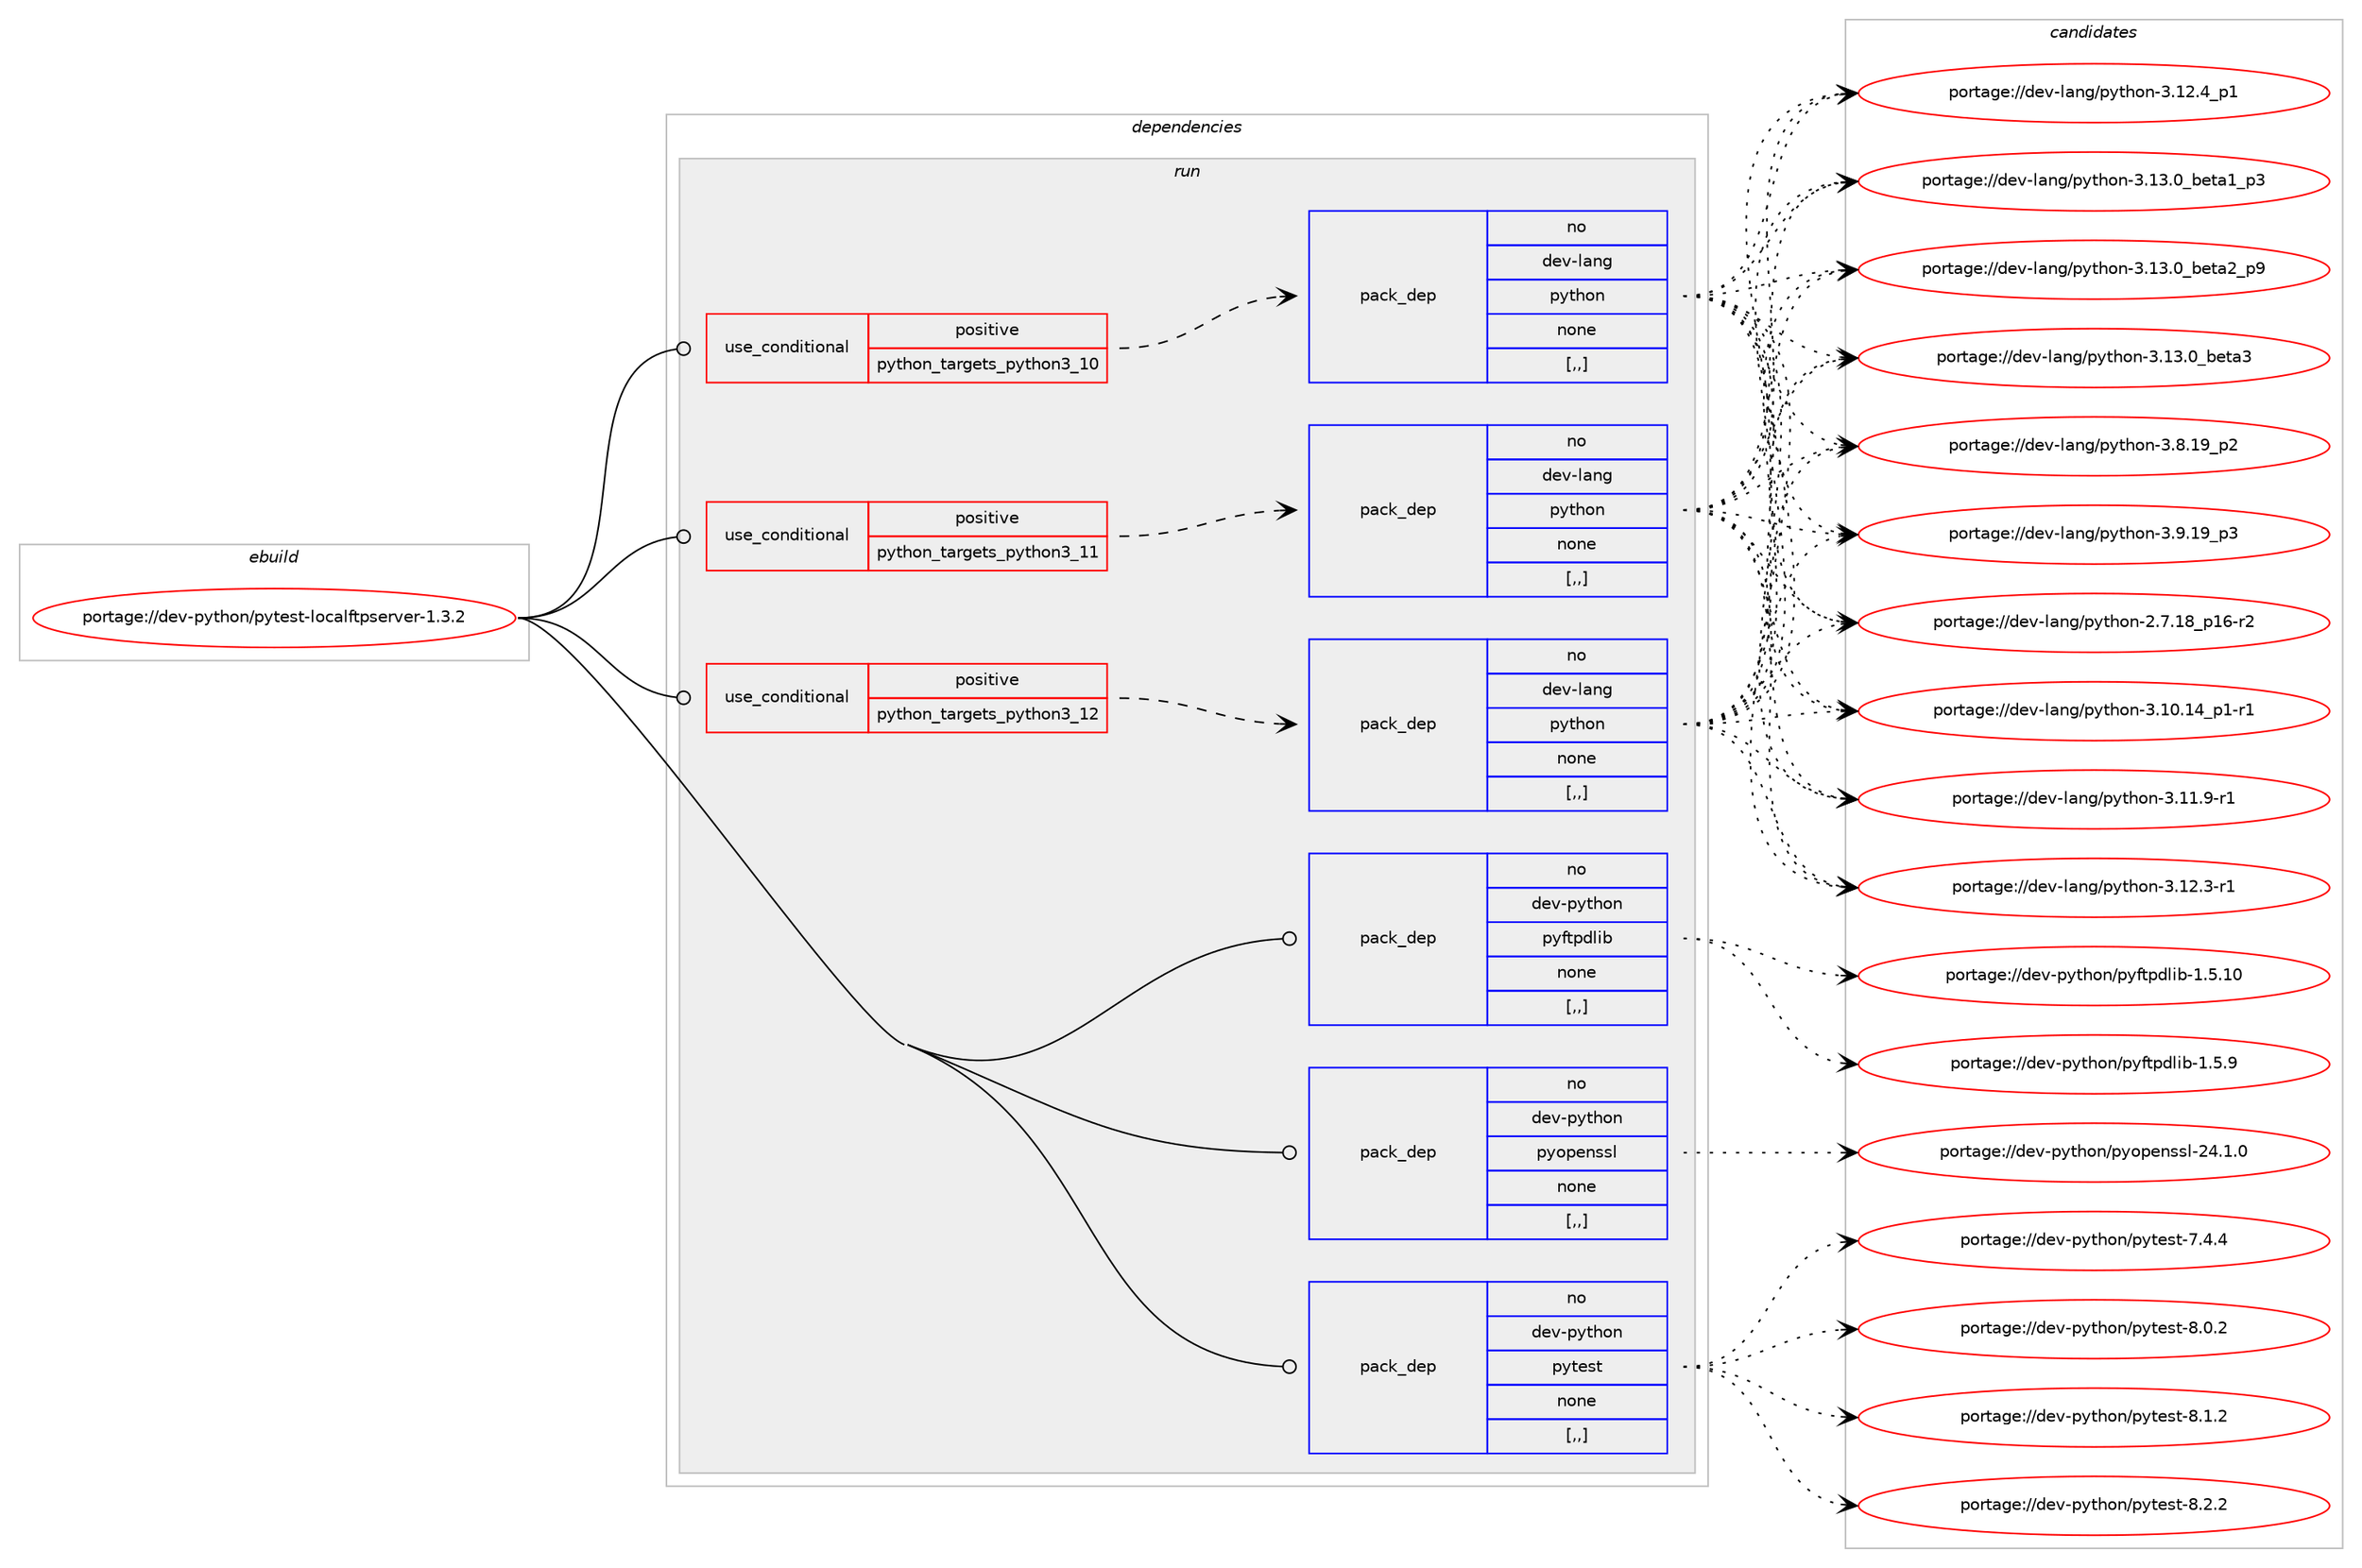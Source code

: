 digraph prolog {

# *************
# Graph options
# *************

newrank=true;
concentrate=true;
compound=true;
graph [rankdir=LR,fontname=Helvetica,fontsize=10,ranksep=1.5];#, ranksep=2.5, nodesep=0.2];
edge  [arrowhead=vee];
node  [fontname=Helvetica,fontsize=10];

# **********
# The ebuild
# **********

subgraph cluster_leftcol {
color=gray;
rank=same;
label=<<i>ebuild</i>>;
id [label="portage://dev-python/pytest-localftpserver-1.3.2", color=red, width=4, href="../dev-python/pytest-localftpserver-1.3.2.svg"];
}

# ****************
# The dependencies
# ****************

subgraph cluster_midcol {
color=gray;
label=<<i>dependencies</i>>;
subgraph cluster_compile {
fillcolor="#eeeeee";
style=filled;
label=<<i>compile</i>>;
}
subgraph cluster_compileandrun {
fillcolor="#eeeeee";
style=filled;
label=<<i>compile and run</i>>;
}
subgraph cluster_run {
fillcolor="#eeeeee";
style=filled;
label=<<i>run</i>>;
subgraph cond36774 {
dependency155277 [label=<<TABLE BORDER="0" CELLBORDER="1" CELLSPACING="0" CELLPADDING="4"><TR><TD ROWSPAN="3" CELLPADDING="10">use_conditional</TD></TR><TR><TD>positive</TD></TR><TR><TD>python_targets_python3_10</TD></TR></TABLE>>, shape=none, color=red];
subgraph pack117268 {
dependency155278 [label=<<TABLE BORDER="0" CELLBORDER="1" CELLSPACING="0" CELLPADDING="4" WIDTH="220"><TR><TD ROWSPAN="6" CELLPADDING="30">pack_dep</TD></TR><TR><TD WIDTH="110">no</TD></TR><TR><TD>dev-lang</TD></TR><TR><TD>python</TD></TR><TR><TD>none</TD></TR><TR><TD>[,,]</TD></TR></TABLE>>, shape=none, color=blue];
}
dependency155277:e -> dependency155278:w [weight=20,style="dashed",arrowhead="vee"];
}
id:e -> dependency155277:w [weight=20,style="solid",arrowhead="odot"];
subgraph cond36775 {
dependency155279 [label=<<TABLE BORDER="0" CELLBORDER="1" CELLSPACING="0" CELLPADDING="4"><TR><TD ROWSPAN="3" CELLPADDING="10">use_conditional</TD></TR><TR><TD>positive</TD></TR><TR><TD>python_targets_python3_11</TD></TR></TABLE>>, shape=none, color=red];
subgraph pack117269 {
dependency155280 [label=<<TABLE BORDER="0" CELLBORDER="1" CELLSPACING="0" CELLPADDING="4" WIDTH="220"><TR><TD ROWSPAN="6" CELLPADDING="30">pack_dep</TD></TR><TR><TD WIDTH="110">no</TD></TR><TR><TD>dev-lang</TD></TR><TR><TD>python</TD></TR><TR><TD>none</TD></TR><TR><TD>[,,]</TD></TR></TABLE>>, shape=none, color=blue];
}
dependency155279:e -> dependency155280:w [weight=20,style="dashed",arrowhead="vee"];
}
id:e -> dependency155279:w [weight=20,style="solid",arrowhead="odot"];
subgraph cond36776 {
dependency155281 [label=<<TABLE BORDER="0" CELLBORDER="1" CELLSPACING="0" CELLPADDING="4"><TR><TD ROWSPAN="3" CELLPADDING="10">use_conditional</TD></TR><TR><TD>positive</TD></TR><TR><TD>python_targets_python3_12</TD></TR></TABLE>>, shape=none, color=red];
subgraph pack117270 {
dependency155282 [label=<<TABLE BORDER="0" CELLBORDER="1" CELLSPACING="0" CELLPADDING="4" WIDTH="220"><TR><TD ROWSPAN="6" CELLPADDING="30">pack_dep</TD></TR><TR><TD WIDTH="110">no</TD></TR><TR><TD>dev-lang</TD></TR><TR><TD>python</TD></TR><TR><TD>none</TD></TR><TR><TD>[,,]</TD></TR></TABLE>>, shape=none, color=blue];
}
dependency155281:e -> dependency155282:w [weight=20,style="dashed",arrowhead="vee"];
}
id:e -> dependency155281:w [weight=20,style="solid",arrowhead="odot"];
subgraph pack117271 {
dependency155283 [label=<<TABLE BORDER="0" CELLBORDER="1" CELLSPACING="0" CELLPADDING="4" WIDTH="220"><TR><TD ROWSPAN="6" CELLPADDING="30">pack_dep</TD></TR><TR><TD WIDTH="110">no</TD></TR><TR><TD>dev-python</TD></TR><TR><TD>pyftpdlib</TD></TR><TR><TD>none</TD></TR><TR><TD>[,,]</TD></TR></TABLE>>, shape=none, color=blue];
}
id:e -> dependency155283:w [weight=20,style="solid",arrowhead="odot"];
subgraph pack117272 {
dependency155284 [label=<<TABLE BORDER="0" CELLBORDER="1" CELLSPACING="0" CELLPADDING="4" WIDTH="220"><TR><TD ROWSPAN="6" CELLPADDING="30">pack_dep</TD></TR><TR><TD WIDTH="110">no</TD></TR><TR><TD>dev-python</TD></TR><TR><TD>pyopenssl</TD></TR><TR><TD>none</TD></TR><TR><TD>[,,]</TD></TR></TABLE>>, shape=none, color=blue];
}
id:e -> dependency155284:w [weight=20,style="solid",arrowhead="odot"];
subgraph pack117273 {
dependency155285 [label=<<TABLE BORDER="0" CELLBORDER="1" CELLSPACING="0" CELLPADDING="4" WIDTH="220"><TR><TD ROWSPAN="6" CELLPADDING="30">pack_dep</TD></TR><TR><TD WIDTH="110">no</TD></TR><TR><TD>dev-python</TD></TR><TR><TD>pytest</TD></TR><TR><TD>none</TD></TR><TR><TD>[,,]</TD></TR></TABLE>>, shape=none, color=blue];
}
id:e -> dependency155285:w [weight=20,style="solid",arrowhead="odot"];
}
}

# **************
# The candidates
# **************

subgraph cluster_choices {
rank=same;
color=gray;
label=<<i>candidates</i>>;

subgraph choice117268 {
color=black;
nodesep=1;
choice100101118451089711010347112121116104111110455046554649569511249544511450 [label="portage://dev-lang/python-2.7.18_p16-r2", color=red, width=4,href="../dev-lang/python-2.7.18_p16-r2.svg"];
choice100101118451089711010347112121116104111110455146494846495295112494511449 [label="portage://dev-lang/python-3.10.14_p1-r1", color=red, width=4,href="../dev-lang/python-3.10.14_p1-r1.svg"];
choice100101118451089711010347112121116104111110455146494946574511449 [label="portage://dev-lang/python-3.11.9-r1", color=red, width=4,href="../dev-lang/python-3.11.9-r1.svg"];
choice100101118451089711010347112121116104111110455146495046514511449 [label="portage://dev-lang/python-3.12.3-r1", color=red, width=4,href="../dev-lang/python-3.12.3-r1.svg"];
choice100101118451089711010347112121116104111110455146495046529511249 [label="portage://dev-lang/python-3.12.4_p1", color=red, width=4,href="../dev-lang/python-3.12.4_p1.svg"];
choice10010111845108971101034711212111610411111045514649514648959810111697499511251 [label="portage://dev-lang/python-3.13.0_beta1_p3", color=red, width=4,href="../dev-lang/python-3.13.0_beta1_p3.svg"];
choice10010111845108971101034711212111610411111045514649514648959810111697509511257 [label="portage://dev-lang/python-3.13.0_beta2_p9", color=red, width=4,href="../dev-lang/python-3.13.0_beta2_p9.svg"];
choice1001011184510897110103471121211161041111104551464951464895981011169751 [label="portage://dev-lang/python-3.13.0_beta3", color=red, width=4,href="../dev-lang/python-3.13.0_beta3.svg"];
choice100101118451089711010347112121116104111110455146564649579511250 [label="portage://dev-lang/python-3.8.19_p2", color=red, width=4,href="../dev-lang/python-3.8.19_p2.svg"];
choice100101118451089711010347112121116104111110455146574649579511251 [label="portage://dev-lang/python-3.9.19_p3", color=red, width=4,href="../dev-lang/python-3.9.19_p3.svg"];
dependency155278:e -> choice100101118451089711010347112121116104111110455046554649569511249544511450:w [style=dotted,weight="100"];
dependency155278:e -> choice100101118451089711010347112121116104111110455146494846495295112494511449:w [style=dotted,weight="100"];
dependency155278:e -> choice100101118451089711010347112121116104111110455146494946574511449:w [style=dotted,weight="100"];
dependency155278:e -> choice100101118451089711010347112121116104111110455146495046514511449:w [style=dotted,weight="100"];
dependency155278:e -> choice100101118451089711010347112121116104111110455146495046529511249:w [style=dotted,weight="100"];
dependency155278:e -> choice10010111845108971101034711212111610411111045514649514648959810111697499511251:w [style=dotted,weight="100"];
dependency155278:e -> choice10010111845108971101034711212111610411111045514649514648959810111697509511257:w [style=dotted,weight="100"];
dependency155278:e -> choice1001011184510897110103471121211161041111104551464951464895981011169751:w [style=dotted,weight="100"];
dependency155278:e -> choice100101118451089711010347112121116104111110455146564649579511250:w [style=dotted,weight="100"];
dependency155278:e -> choice100101118451089711010347112121116104111110455146574649579511251:w [style=dotted,weight="100"];
}
subgraph choice117269 {
color=black;
nodesep=1;
choice100101118451089711010347112121116104111110455046554649569511249544511450 [label="portage://dev-lang/python-2.7.18_p16-r2", color=red, width=4,href="../dev-lang/python-2.7.18_p16-r2.svg"];
choice100101118451089711010347112121116104111110455146494846495295112494511449 [label="portage://dev-lang/python-3.10.14_p1-r1", color=red, width=4,href="../dev-lang/python-3.10.14_p1-r1.svg"];
choice100101118451089711010347112121116104111110455146494946574511449 [label="portage://dev-lang/python-3.11.9-r1", color=red, width=4,href="../dev-lang/python-3.11.9-r1.svg"];
choice100101118451089711010347112121116104111110455146495046514511449 [label="portage://dev-lang/python-3.12.3-r1", color=red, width=4,href="../dev-lang/python-3.12.3-r1.svg"];
choice100101118451089711010347112121116104111110455146495046529511249 [label="portage://dev-lang/python-3.12.4_p1", color=red, width=4,href="../dev-lang/python-3.12.4_p1.svg"];
choice10010111845108971101034711212111610411111045514649514648959810111697499511251 [label="portage://dev-lang/python-3.13.0_beta1_p3", color=red, width=4,href="../dev-lang/python-3.13.0_beta1_p3.svg"];
choice10010111845108971101034711212111610411111045514649514648959810111697509511257 [label="portage://dev-lang/python-3.13.0_beta2_p9", color=red, width=4,href="../dev-lang/python-3.13.0_beta2_p9.svg"];
choice1001011184510897110103471121211161041111104551464951464895981011169751 [label="portage://dev-lang/python-3.13.0_beta3", color=red, width=4,href="../dev-lang/python-3.13.0_beta3.svg"];
choice100101118451089711010347112121116104111110455146564649579511250 [label="portage://dev-lang/python-3.8.19_p2", color=red, width=4,href="../dev-lang/python-3.8.19_p2.svg"];
choice100101118451089711010347112121116104111110455146574649579511251 [label="portage://dev-lang/python-3.9.19_p3", color=red, width=4,href="../dev-lang/python-3.9.19_p3.svg"];
dependency155280:e -> choice100101118451089711010347112121116104111110455046554649569511249544511450:w [style=dotted,weight="100"];
dependency155280:e -> choice100101118451089711010347112121116104111110455146494846495295112494511449:w [style=dotted,weight="100"];
dependency155280:e -> choice100101118451089711010347112121116104111110455146494946574511449:w [style=dotted,weight="100"];
dependency155280:e -> choice100101118451089711010347112121116104111110455146495046514511449:w [style=dotted,weight="100"];
dependency155280:e -> choice100101118451089711010347112121116104111110455146495046529511249:w [style=dotted,weight="100"];
dependency155280:e -> choice10010111845108971101034711212111610411111045514649514648959810111697499511251:w [style=dotted,weight="100"];
dependency155280:e -> choice10010111845108971101034711212111610411111045514649514648959810111697509511257:w [style=dotted,weight="100"];
dependency155280:e -> choice1001011184510897110103471121211161041111104551464951464895981011169751:w [style=dotted,weight="100"];
dependency155280:e -> choice100101118451089711010347112121116104111110455146564649579511250:w [style=dotted,weight="100"];
dependency155280:e -> choice100101118451089711010347112121116104111110455146574649579511251:w [style=dotted,weight="100"];
}
subgraph choice117270 {
color=black;
nodesep=1;
choice100101118451089711010347112121116104111110455046554649569511249544511450 [label="portage://dev-lang/python-2.7.18_p16-r2", color=red, width=4,href="../dev-lang/python-2.7.18_p16-r2.svg"];
choice100101118451089711010347112121116104111110455146494846495295112494511449 [label="portage://dev-lang/python-3.10.14_p1-r1", color=red, width=4,href="../dev-lang/python-3.10.14_p1-r1.svg"];
choice100101118451089711010347112121116104111110455146494946574511449 [label="portage://dev-lang/python-3.11.9-r1", color=red, width=4,href="../dev-lang/python-3.11.9-r1.svg"];
choice100101118451089711010347112121116104111110455146495046514511449 [label="portage://dev-lang/python-3.12.3-r1", color=red, width=4,href="../dev-lang/python-3.12.3-r1.svg"];
choice100101118451089711010347112121116104111110455146495046529511249 [label="portage://dev-lang/python-3.12.4_p1", color=red, width=4,href="../dev-lang/python-3.12.4_p1.svg"];
choice10010111845108971101034711212111610411111045514649514648959810111697499511251 [label="portage://dev-lang/python-3.13.0_beta1_p3", color=red, width=4,href="../dev-lang/python-3.13.0_beta1_p3.svg"];
choice10010111845108971101034711212111610411111045514649514648959810111697509511257 [label="portage://dev-lang/python-3.13.0_beta2_p9", color=red, width=4,href="../dev-lang/python-3.13.0_beta2_p9.svg"];
choice1001011184510897110103471121211161041111104551464951464895981011169751 [label="portage://dev-lang/python-3.13.0_beta3", color=red, width=4,href="../dev-lang/python-3.13.0_beta3.svg"];
choice100101118451089711010347112121116104111110455146564649579511250 [label="portage://dev-lang/python-3.8.19_p2", color=red, width=4,href="../dev-lang/python-3.8.19_p2.svg"];
choice100101118451089711010347112121116104111110455146574649579511251 [label="portage://dev-lang/python-3.9.19_p3", color=red, width=4,href="../dev-lang/python-3.9.19_p3.svg"];
dependency155282:e -> choice100101118451089711010347112121116104111110455046554649569511249544511450:w [style=dotted,weight="100"];
dependency155282:e -> choice100101118451089711010347112121116104111110455146494846495295112494511449:w [style=dotted,weight="100"];
dependency155282:e -> choice100101118451089711010347112121116104111110455146494946574511449:w [style=dotted,weight="100"];
dependency155282:e -> choice100101118451089711010347112121116104111110455146495046514511449:w [style=dotted,weight="100"];
dependency155282:e -> choice100101118451089711010347112121116104111110455146495046529511249:w [style=dotted,weight="100"];
dependency155282:e -> choice10010111845108971101034711212111610411111045514649514648959810111697499511251:w [style=dotted,weight="100"];
dependency155282:e -> choice10010111845108971101034711212111610411111045514649514648959810111697509511257:w [style=dotted,weight="100"];
dependency155282:e -> choice1001011184510897110103471121211161041111104551464951464895981011169751:w [style=dotted,weight="100"];
dependency155282:e -> choice100101118451089711010347112121116104111110455146564649579511250:w [style=dotted,weight="100"];
dependency155282:e -> choice100101118451089711010347112121116104111110455146574649579511251:w [style=dotted,weight="100"];
}
subgraph choice117271 {
color=black;
nodesep=1;
choice10010111845112121116104111110471121211021161121001081059845494653464948 [label="portage://dev-python/pyftpdlib-1.5.10", color=red, width=4,href="../dev-python/pyftpdlib-1.5.10.svg"];
choice100101118451121211161041111104711212110211611210010810598454946534657 [label="portage://dev-python/pyftpdlib-1.5.9", color=red, width=4,href="../dev-python/pyftpdlib-1.5.9.svg"];
dependency155283:e -> choice10010111845112121116104111110471121211021161121001081059845494653464948:w [style=dotted,weight="100"];
dependency155283:e -> choice100101118451121211161041111104711212110211611210010810598454946534657:w [style=dotted,weight="100"];
}
subgraph choice117272 {
color=black;
nodesep=1;
choice100101118451121211161041111104711212111111210111011511510845505246494648 [label="portage://dev-python/pyopenssl-24.1.0", color=red, width=4,href="../dev-python/pyopenssl-24.1.0.svg"];
dependency155284:e -> choice100101118451121211161041111104711212111111210111011511510845505246494648:w [style=dotted,weight="100"];
}
subgraph choice117273 {
color=black;
nodesep=1;
choice1001011184511212111610411111047112121116101115116455546524652 [label="portage://dev-python/pytest-7.4.4", color=red, width=4,href="../dev-python/pytest-7.4.4.svg"];
choice1001011184511212111610411111047112121116101115116455646484650 [label="portage://dev-python/pytest-8.0.2", color=red, width=4,href="../dev-python/pytest-8.0.2.svg"];
choice1001011184511212111610411111047112121116101115116455646494650 [label="portage://dev-python/pytest-8.1.2", color=red, width=4,href="../dev-python/pytest-8.1.2.svg"];
choice1001011184511212111610411111047112121116101115116455646504650 [label="portage://dev-python/pytest-8.2.2", color=red, width=4,href="../dev-python/pytest-8.2.2.svg"];
dependency155285:e -> choice1001011184511212111610411111047112121116101115116455546524652:w [style=dotted,weight="100"];
dependency155285:e -> choice1001011184511212111610411111047112121116101115116455646484650:w [style=dotted,weight="100"];
dependency155285:e -> choice1001011184511212111610411111047112121116101115116455646494650:w [style=dotted,weight="100"];
dependency155285:e -> choice1001011184511212111610411111047112121116101115116455646504650:w [style=dotted,weight="100"];
}
}

}
